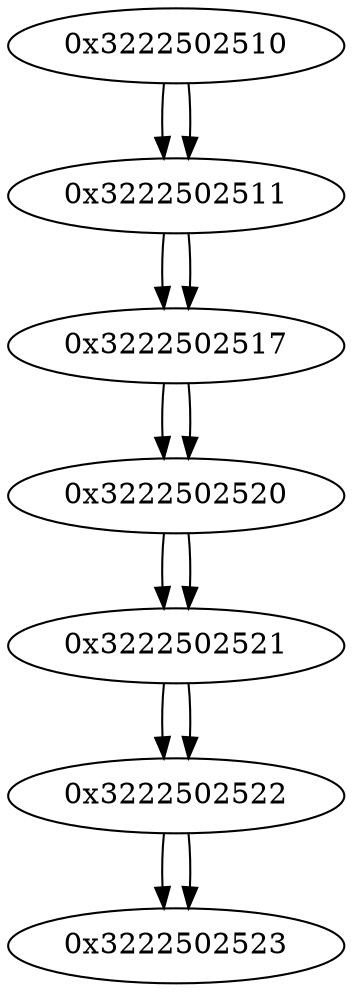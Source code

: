 digraph G{
/* nodes */
  n1 [label="0x3222502510"]
  n2 [label="0x3222502511"]
  n3 [label="0x3222502517"]
  n4 [label="0x3222502520"]
  n5 [label="0x3222502521"]
  n6 [label="0x3222502522"]
  n7 [label="0x3222502523"]
/* edges */
n1 -> n2;
n2 -> n3;
n1 -> n2;
n3 -> n4;
n2 -> n3;
n4 -> n5;
n3 -> n4;
n5 -> n6;
n4 -> n5;
n6 -> n7;
n5 -> n6;
n6 -> n7;
}
